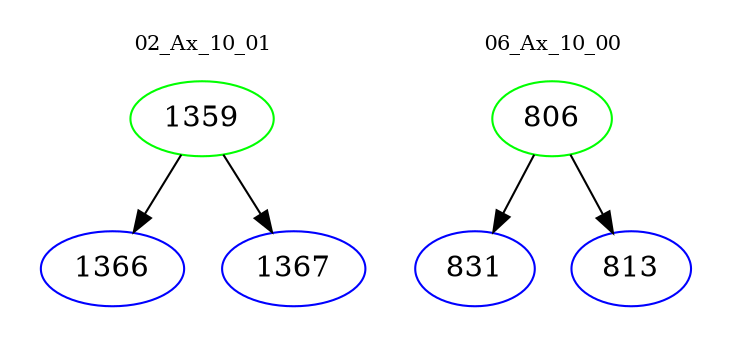digraph{
subgraph cluster_0 {
color = white
label = "02_Ax_10_01";
fontsize=10;
T0_1359 [label="1359", color="green"]
T0_1359 -> T0_1366 [color="black"]
T0_1366 [label="1366", color="blue"]
T0_1359 -> T0_1367 [color="black"]
T0_1367 [label="1367", color="blue"]
}
subgraph cluster_1 {
color = white
label = "06_Ax_10_00";
fontsize=10;
T1_806 [label="806", color="green"]
T1_806 -> T1_831 [color="black"]
T1_831 [label="831", color="blue"]
T1_806 -> T1_813 [color="black"]
T1_813 [label="813", color="blue"]
}
}
